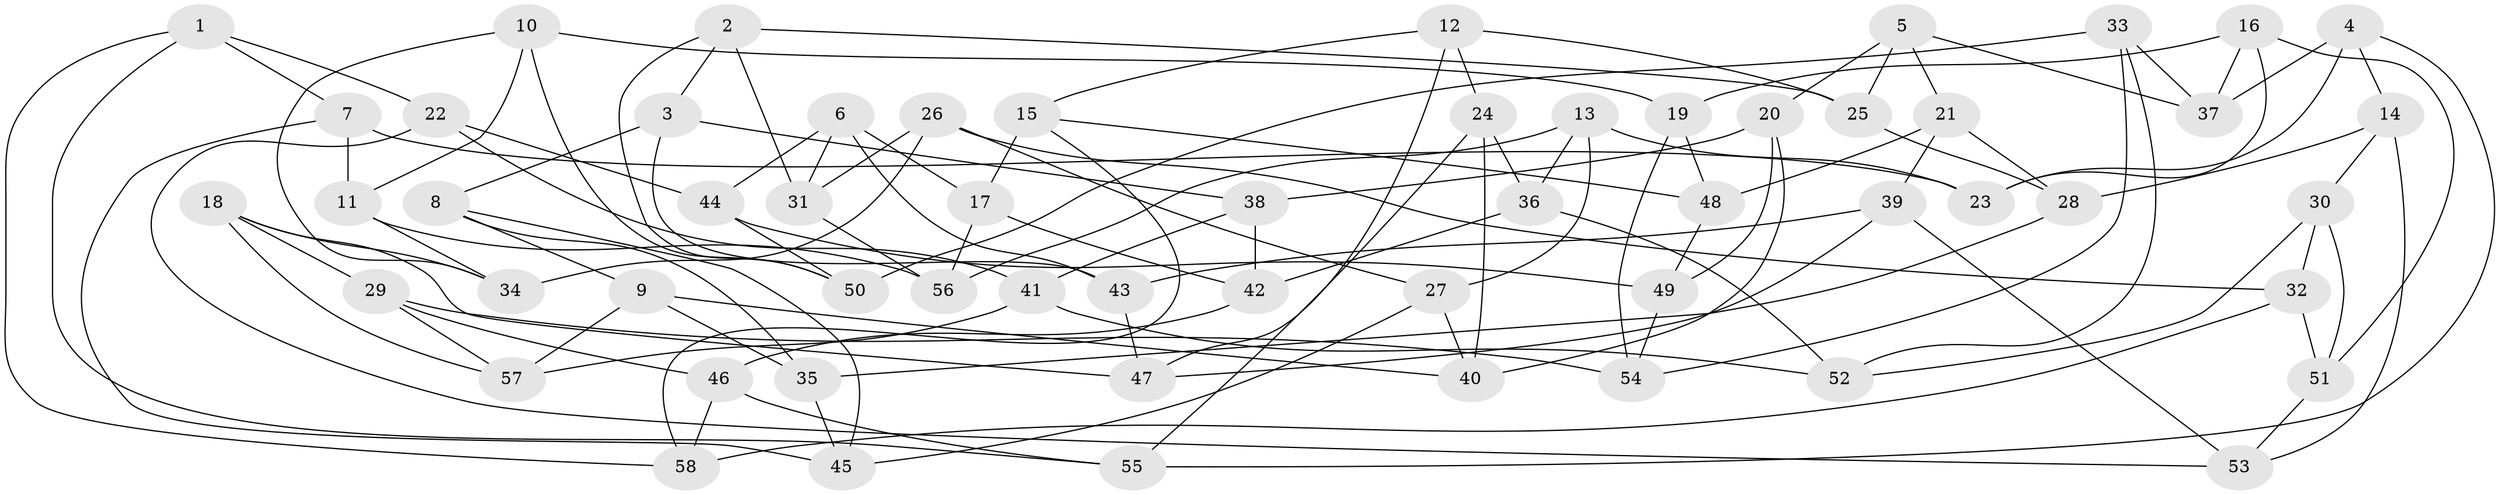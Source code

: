 // Generated by graph-tools (version 1.1) at 2025/50/03/09/25 03:50:43]
// undirected, 58 vertices, 116 edges
graph export_dot {
graph [start="1"]
  node [color=gray90,style=filled];
  1;
  2;
  3;
  4;
  5;
  6;
  7;
  8;
  9;
  10;
  11;
  12;
  13;
  14;
  15;
  16;
  17;
  18;
  19;
  20;
  21;
  22;
  23;
  24;
  25;
  26;
  27;
  28;
  29;
  30;
  31;
  32;
  33;
  34;
  35;
  36;
  37;
  38;
  39;
  40;
  41;
  42;
  43;
  44;
  45;
  46;
  47;
  48;
  49;
  50;
  51;
  52;
  53;
  54;
  55;
  56;
  57;
  58;
  1 -- 55;
  1 -- 22;
  1 -- 58;
  1 -- 7;
  2 -- 50;
  2 -- 3;
  2 -- 31;
  2 -- 25;
  3 -- 38;
  3 -- 8;
  3 -- 43;
  4 -- 14;
  4 -- 37;
  4 -- 55;
  4 -- 23;
  5 -- 25;
  5 -- 37;
  5 -- 20;
  5 -- 21;
  6 -- 43;
  6 -- 31;
  6 -- 17;
  6 -- 44;
  7 -- 45;
  7 -- 23;
  7 -- 11;
  8 -- 9;
  8 -- 45;
  8 -- 35;
  9 -- 40;
  9 -- 35;
  9 -- 57;
  10 -- 34;
  10 -- 19;
  10 -- 11;
  10 -- 50;
  11 -- 56;
  11 -- 34;
  12 -- 47;
  12 -- 24;
  12 -- 15;
  12 -- 25;
  13 -- 36;
  13 -- 23;
  13 -- 27;
  13 -- 56;
  14 -- 30;
  14 -- 53;
  14 -- 28;
  15 -- 17;
  15 -- 48;
  15 -- 58;
  16 -- 37;
  16 -- 19;
  16 -- 51;
  16 -- 23;
  17 -- 42;
  17 -- 56;
  18 -- 29;
  18 -- 47;
  18 -- 34;
  18 -- 57;
  19 -- 48;
  19 -- 54;
  20 -- 49;
  20 -- 38;
  20 -- 40;
  21 -- 48;
  21 -- 28;
  21 -- 39;
  22 -- 41;
  22 -- 44;
  22 -- 53;
  24 -- 36;
  24 -- 40;
  24 -- 55;
  25 -- 28;
  26 -- 34;
  26 -- 27;
  26 -- 31;
  26 -- 32;
  27 -- 40;
  27 -- 45;
  28 -- 35;
  29 -- 46;
  29 -- 54;
  29 -- 57;
  30 -- 51;
  30 -- 52;
  30 -- 32;
  31 -- 56;
  32 -- 58;
  32 -- 51;
  33 -- 52;
  33 -- 50;
  33 -- 54;
  33 -- 37;
  35 -- 45;
  36 -- 52;
  36 -- 42;
  38 -- 41;
  38 -- 42;
  39 -- 43;
  39 -- 53;
  39 -- 47;
  41 -- 52;
  41 -- 57;
  42 -- 46;
  43 -- 47;
  44 -- 49;
  44 -- 50;
  46 -- 58;
  46 -- 55;
  48 -- 49;
  49 -- 54;
  51 -- 53;
}
